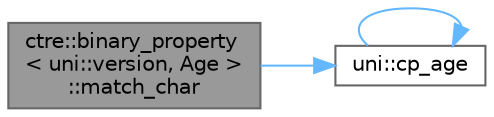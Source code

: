 digraph "ctre::binary_property&lt; uni::version, Age &gt;::match_char"
{
 // LATEX_PDF_SIZE
  bgcolor="transparent";
  edge [fontname=Helvetica,fontsize=10,labelfontname=Helvetica,labelfontsize=10];
  node [fontname=Helvetica,fontsize=10,shape=box,height=0.2,width=0.4];
  rankdir="LR";
  Node1 [id="Node000001",label="ctre::binary_property\l\< uni::version, Age \>\l::match_char",height=0.2,width=0.4,color="gray40", fillcolor="grey60", style="filled", fontcolor="black",tooltip=" "];
  Node1 -> Node2 [id="edge1_Node000001_Node000002",color="steelblue1",style="solid",tooltip=" "];
  Node2 [id="Node000002",label="uni::cp_age",height=0.2,width=0.4,color="grey40", fillcolor="white", style="filled",URL="$namespaceuni.html#a9d20ab0ca91e977260a271381f63cf86",tooltip=" "];
  Node2 -> Node2 [id="edge2_Node000002_Node000002",color="steelblue1",style="solid",tooltip=" "];
}
